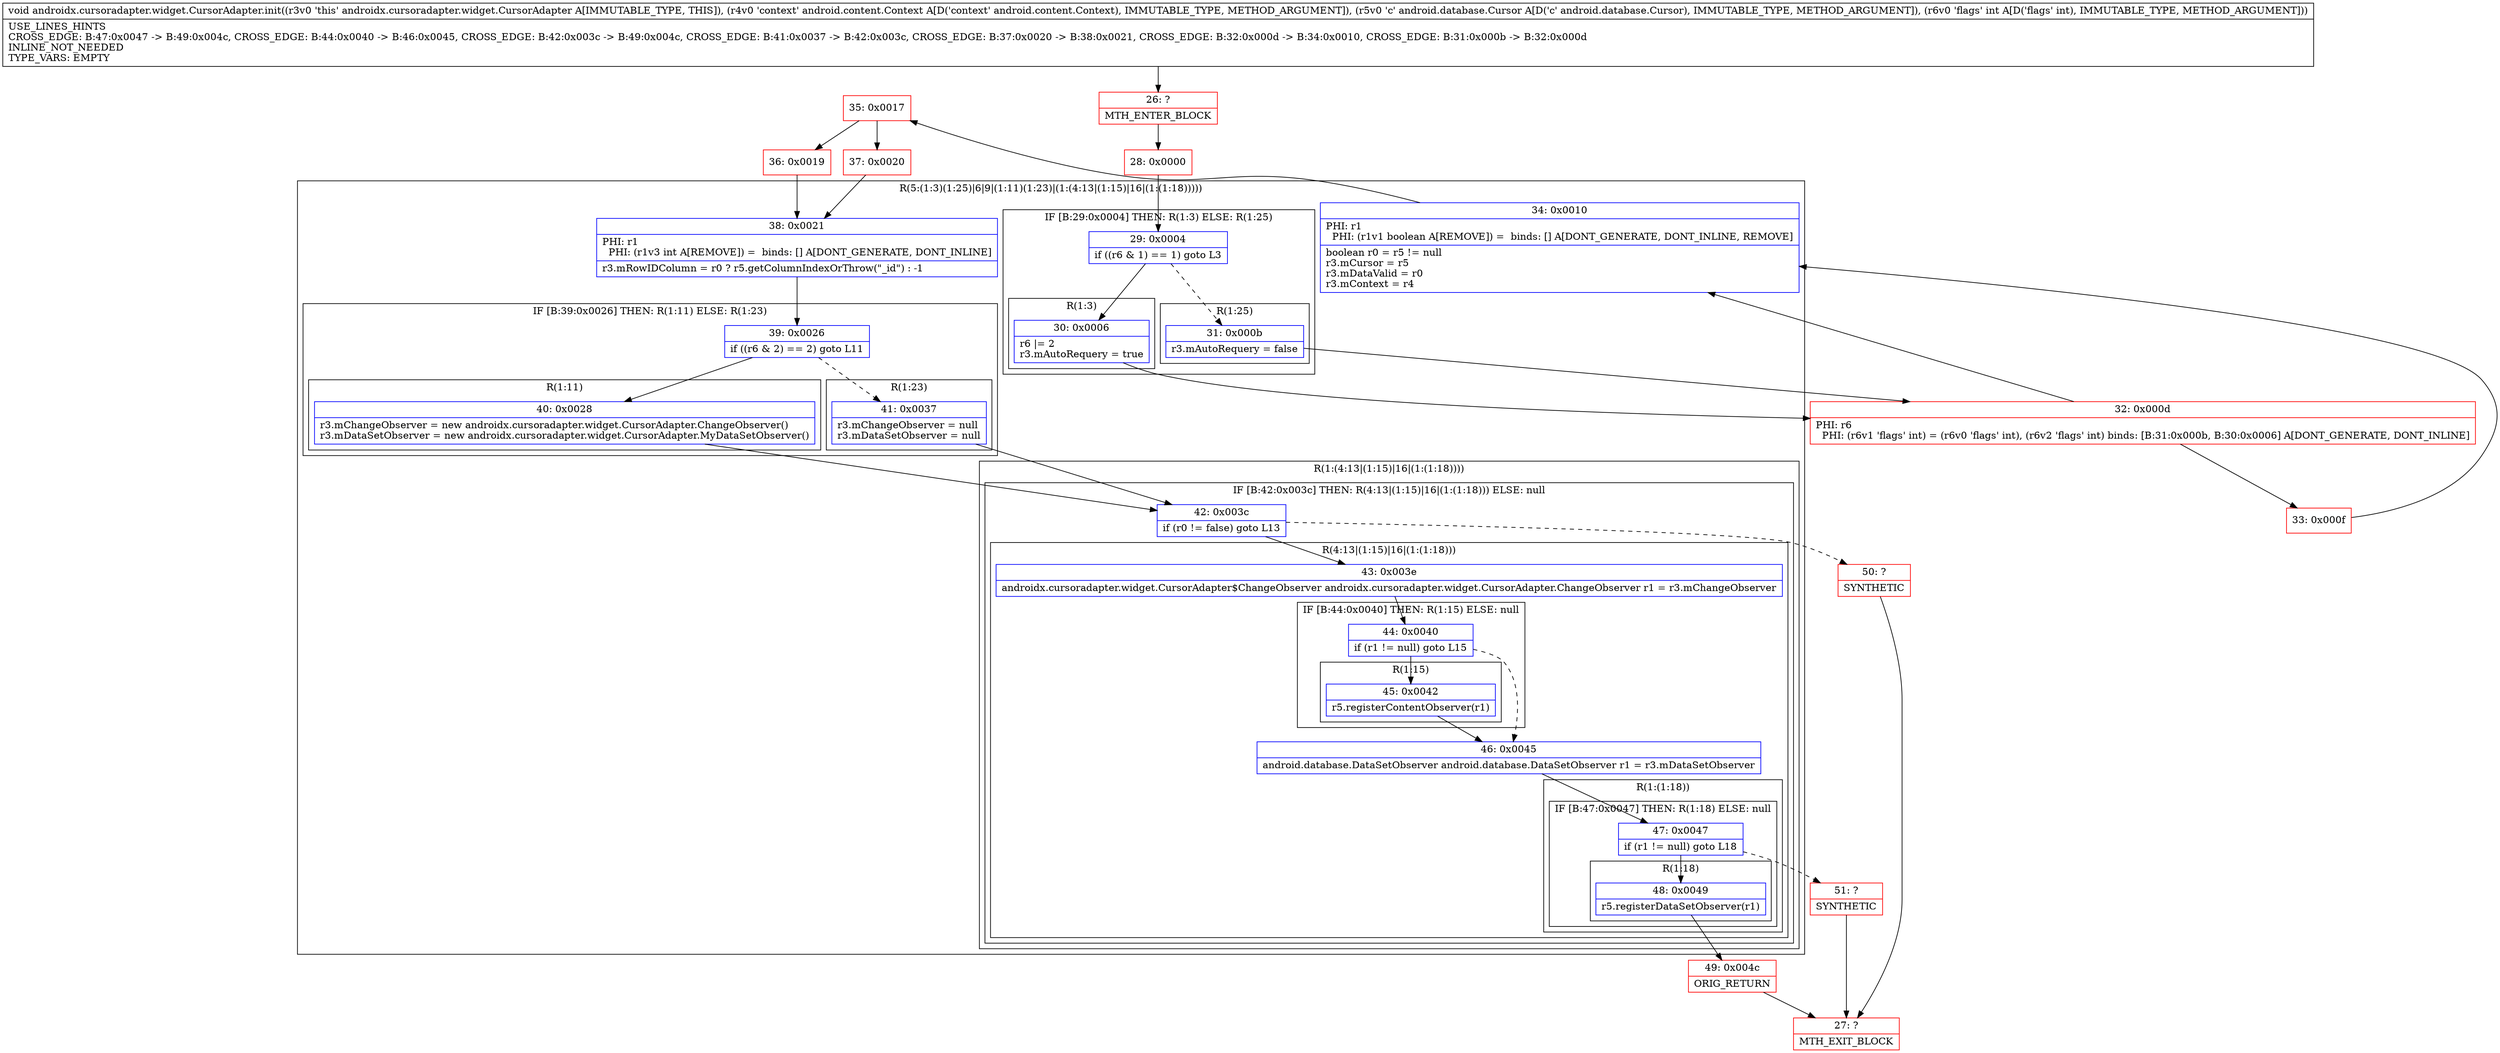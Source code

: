 digraph "CFG forandroidx.cursoradapter.widget.CursorAdapter.init(Landroid\/content\/Context;Landroid\/database\/Cursor;I)V" {
subgraph cluster_Region_645824514 {
label = "R(5:(1:3)(1:25)|6|9|(1:11)(1:23)|(1:(4:13|(1:15)|16|(1:(1:18)))))";
node [shape=record,color=blue];
subgraph cluster_IfRegion_1769170805 {
label = "IF [B:29:0x0004] THEN: R(1:3) ELSE: R(1:25)";
node [shape=record,color=blue];
Node_29 [shape=record,label="{29\:\ 0x0004|if ((r6 & 1) == 1) goto L3\l}"];
subgraph cluster_Region_1633830850 {
label = "R(1:3)";
node [shape=record,color=blue];
Node_30 [shape=record,label="{30\:\ 0x0006|r6 \|= 2\lr3.mAutoRequery = true\l}"];
}
subgraph cluster_Region_1729752670 {
label = "R(1:25)";
node [shape=record,color=blue];
Node_31 [shape=record,label="{31\:\ 0x000b|r3.mAutoRequery = false\l}"];
}
}
Node_34 [shape=record,label="{34\:\ 0x0010|PHI: r1 \l  PHI: (r1v1 boolean A[REMOVE]) =  binds: [] A[DONT_GENERATE, DONT_INLINE, REMOVE]\l|boolean r0 = r5 != null\lr3.mCursor = r5\lr3.mDataValid = r0\lr3.mContext = r4\l}"];
Node_38 [shape=record,label="{38\:\ 0x0021|PHI: r1 \l  PHI: (r1v3 int A[REMOVE]) =  binds: [] A[DONT_GENERATE, DONT_INLINE]\l|r3.mRowIDColumn = r0 ? r5.getColumnIndexOrThrow(\"_id\") : \-1\l}"];
subgraph cluster_IfRegion_1486823551 {
label = "IF [B:39:0x0026] THEN: R(1:11) ELSE: R(1:23)";
node [shape=record,color=blue];
Node_39 [shape=record,label="{39\:\ 0x0026|if ((r6 & 2) == 2) goto L11\l}"];
subgraph cluster_Region_707116246 {
label = "R(1:11)";
node [shape=record,color=blue];
Node_40 [shape=record,label="{40\:\ 0x0028|r3.mChangeObserver = new androidx.cursoradapter.widget.CursorAdapter.ChangeObserver()\lr3.mDataSetObserver = new androidx.cursoradapter.widget.CursorAdapter.MyDataSetObserver()\l}"];
}
subgraph cluster_Region_1502261767 {
label = "R(1:23)";
node [shape=record,color=blue];
Node_41 [shape=record,label="{41\:\ 0x0037|r3.mChangeObserver = null\lr3.mDataSetObserver = null\l}"];
}
}
subgraph cluster_Region_1900665974 {
label = "R(1:(4:13|(1:15)|16|(1:(1:18))))";
node [shape=record,color=blue];
subgraph cluster_IfRegion_282786874 {
label = "IF [B:42:0x003c] THEN: R(4:13|(1:15)|16|(1:(1:18))) ELSE: null";
node [shape=record,color=blue];
Node_42 [shape=record,label="{42\:\ 0x003c|if (r0 != false) goto L13\l}"];
subgraph cluster_Region_1853670685 {
label = "R(4:13|(1:15)|16|(1:(1:18)))";
node [shape=record,color=blue];
Node_43 [shape=record,label="{43\:\ 0x003e|androidx.cursoradapter.widget.CursorAdapter$ChangeObserver androidx.cursoradapter.widget.CursorAdapter.ChangeObserver r1 = r3.mChangeObserver\l}"];
subgraph cluster_IfRegion_1731644823 {
label = "IF [B:44:0x0040] THEN: R(1:15) ELSE: null";
node [shape=record,color=blue];
Node_44 [shape=record,label="{44\:\ 0x0040|if (r1 != null) goto L15\l}"];
subgraph cluster_Region_899297251 {
label = "R(1:15)";
node [shape=record,color=blue];
Node_45 [shape=record,label="{45\:\ 0x0042|r5.registerContentObserver(r1)\l}"];
}
}
Node_46 [shape=record,label="{46\:\ 0x0045|android.database.DataSetObserver android.database.DataSetObserver r1 = r3.mDataSetObserver\l}"];
subgraph cluster_Region_1358206712 {
label = "R(1:(1:18))";
node [shape=record,color=blue];
subgraph cluster_IfRegion_1927687750 {
label = "IF [B:47:0x0047] THEN: R(1:18) ELSE: null";
node [shape=record,color=blue];
Node_47 [shape=record,label="{47\:\ 0x0047|if (r1 != null) goto L18\l}"];
subgraph cluster_Region_2059028778 {
label = "R(1:18)";
node [shape=record,color=blue];
Node_48 [shape=record,label="{48\:\ 0x0049|r5.registerDataSetObserver(r1)\l}"];
}
}
}
}
}
}
}
Node_26 [shape=record,color=red,label="{26\:\ ?|MTH_ENTER_BLOCK\l}"];
Node_28 [shape=record,color=red,label="{28\:\ 0x0000}"];
Node_32 [shape=record,color=red,label="{32\:\ 0x000d|PHI: r6 \l  PHI: (r6v1 'flags' int) = (r6v0 'flags' int), (r6v2 'flags' int) binds: [B:31:0x000b, B:30:0x0006] A[DONT_GENERATE, DONT_INLINE]\l}"];
Node_33 [shape=record,color=red,label="{33\:\ 0x000f}"];
Node_35 [shape=record,color=red,label="{35\:\ 0x0017}"];
Node_36 [shape=record,color=red,label="{36\:\ 0x0019}"];
Node_49 [shape=record,color=red,label="{49\:\ 0x004c|ORIG_RETURN\l}"];
Node_27 [shape=record,color=red,label="{27\:\ ?|MTH_EXIT_BLOCK\l}"];
Node_51 [shape=record,color=red,label="{51\:\ ?|SYNTHETIC\l}"];
Node_50 [shape=record,color=red,label="{50\:\ ?|SYNTHETIC\l}"];
Node_37 [shape=record,color=red,label="{37\:\ 0x0020}"];
MethodNode[shape=record,label="{void androidx.cursoradapter.widget.CursorAdapter.init((r3v0 'this' androidx.cursoradapter.widget.CursorAdapter A[IMMUTABLE_TYPE, THIS]), (r4v0 'context' android.content.Context A[D('context' android.content.Context), IMMUTABLE_TYPE, METHOD_ARGUMENT]), (r5v0 'c' android.database.Cursor A[D('c' android.database.Cursor), IMMUTABLE_TYPE, METHOD_ARGUMENT]), (r6v0 'flags' int A[D('flags' int), IMMUTABLE_TYPE, METHOD_ARGUMENT]))  | USE_LINES_HINTS\lCROSS_EDGE: B:47:0x0047 \-\> B:49:0x004c, CROSS_EDGE: B:44:0x0040 \-\> B:46:0x0045, CROSS_EDGE: B:42:0x003c \-\> B:49:0x004c, CROSS_EDGE: B:41:0x0037 \-\> B:42:0x003c, CROSS_EDGE: B:37:0x0020 \-\> B:38:0x0021, CROSS_EDGE: B:32:0x000d \-\> B:34:0x0010, CROSS_EDGE: B:31:0x000b \-\> B:32:0x000d\lINLINE_NOT_NEEDED\lTYPE_VARS: EMPTY\l}"];
MethodNode -> Node_26;Node_29 -> Node_30;
Node_29 -> Node_31[style=dashed];
Node_30 -> Node_32;
Node_31 -> Node_32;
Node_34 -> Node_35;
Node_38 -> Node_39;
Node_39 -> Node_40;
Node_39 -> Node_41[style=dashed];
Node_40 -> Node_42;
Node_41 -> Node_42;
Node_42 -> Node_43;
Node_42 -> Node_50[style=dashed];
Node_43 -> Node_44;
Node_44 -> Node_45;
Node_44 -> Node_46[style=dashed];
Node_45 -> Node_46;
Node_46 -> Node_47;
Node_47 -> Node_48;
Node_47 -> Node_51[style=dashed];
Node_48 -> Node_49;
Node_26 -> Node_28;
Node_28 -> Node_29;
Node_32 -> Node_33;
Node_32 -> Node_34;
Node_33 -> Node_34;
Node_35 -> Node_36;
Node_35 -> Node_37;
Node_36 -> Node_38;
Node_49 -> Node_27;
Node_51 -> Node_27;
Node_50 -> Node_27;
Node_37 -> Node_38;
}

